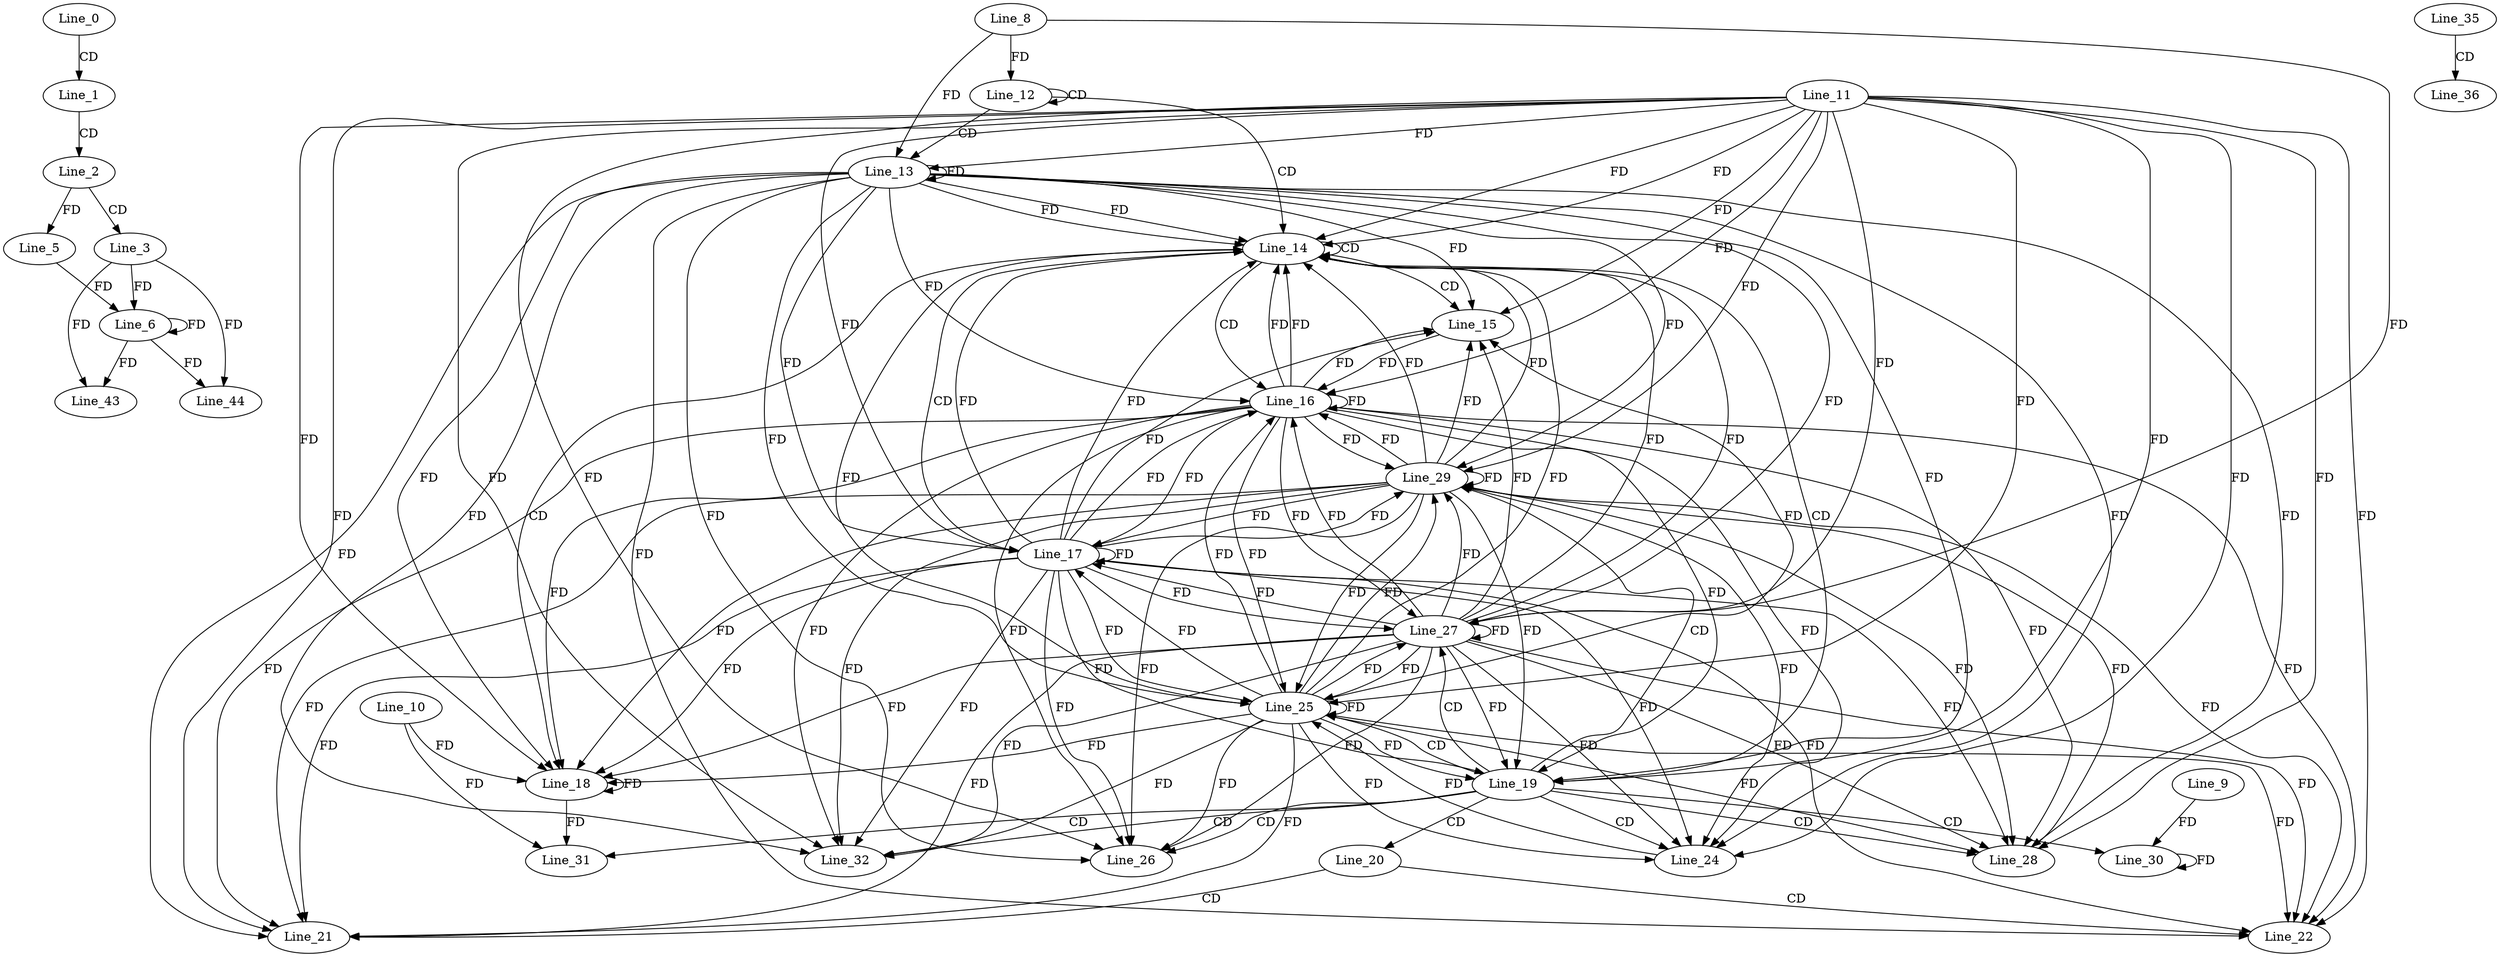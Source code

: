digraph G {
  Line_0;
  Line_1;
  Line_2;
  Line_3;
  Line_5;
  Line_6;
  Line_6;
  Line_5;
  Line_12;
  Line_12;
  Line_8;
  Line_13;
  Line_11;
  Line_13;
  Line_14;
  Line_14;
  Line_15;
  Line_15;
  Line_16;
  Line_16;
  Line_17;
  Line_17;
  Line_17;
  Line_18;
  Line_10;
  Line_18;
  Line_19;
  Line_19;
  Line_19;
  Line_19;
  Line_20;
  Line_21;
  Line_22;
  Line_24;
  Line_24;
  Line_25;
  Line_25;
  Line_25;
  Line_26;
  Line_26;
  Line_27;
  Line_27;
  Line_28;
  Line_28;
  Line_29;
  Line_29;
  Line_29;
  Line_30;
  Line_9;
  Line_31;
  Line_32;
  Line_32;
  Line_35;
  Line_36;
  Line_43;
  Line_44;
  Line_0 -> Line_1 [ label="CD" ];
  Line_1 -> Line_2 [ label="CD" ];
  Line_2 -> Line_3 [ label="CD" ];
  Line_2 -> Line_5 [ label="FD" ];
  Line_3 -> Line_6 [ label="FD" ];
  Line_6 -> Line_6 [ label="FD" ];
  Line_5 -> Line_6 [ label="FD" ];
  Line_12 -> Line_12 [ label="CD" ];
  Line_8 -> Line_12 [ label="FD" ];
  Line_12 -> Line_13 [ label="CD" ];
  Line_13 -> Line_13 [ label="FD" ];
  Line_11 -> Line_13 [ label="FD" ];
  Line_8 -> Line_13 [ label="FD" ];
  Line_12 -> Line_14 [ label="CD" ];
  Line_13 -> Line_14 [ label="FD" ];
  Line_11 -> Line_14 [ label="FD" ];
  Line_14 -> Line_14 [ label="CD" ];
  Line_13 -> Line_14 [ label="FD" ];
  Line_11 -> Line_14 [ label="FD" ];
  Line_14 -> Line_15 [ label="CD" ];
  Line_13 -> Line_15 [ label="FD" ];
  Line_11 -> Line_15 [ label="FD" ];
  Line_14 -> Line_16 [ label="CD" ];
  Line_13 -> Line_16 [ label="FD" ];
  Line_16 -> Line_16 [ label="FD" ];
  Line_11 -> Line_16 [ label="FD" ];
  Line_15 -> Line_16 [ label="FD" ];
  Line_14 -> Line_17 [ label="CD" ];
  Line_13 -> Line_17 [ label="FD" ];
  Line_16 -> Line_17 [ label="FD" ];
  Line_17 -> Line_17 [ label="FD" ];
  Line_11 -> Line_17 [ label="FD" ];
  Line_14 -> Line_18 [ label="CD" ];
  Line_18 -> Line_18 [ label="FD" ];
  Line_10 -> Line_18 [ label="FD" ];
  Line_13 -> Line_18 [ label="FD" ];
  Line_16 -> Line_18 [ label="FD" ];
  Line_17 -> Line_18 [ label="FD" ];
  Line_11 -> Line_18 [ label="FD" ];
  Line_14 -> Line_19 [ label="CD" ];
  Line_13 -> Line_19 [ label="FD" ];
  Line_16 -> Line_19 [ label="FD" ];
  Line_17 -> Line_19 [ label="FD" ];
  Line_11 -> Line_19 [ label="FD" ];
  Line_19 -> Line_20 [ label="CD" ];
  Line_20 -> Line_21 [ label="CD" ];
  Line_13 -> Line_21 [ label="FD" ];
  Line_16 -> Line_21 [ label="FD" ];
  Line_17 -> Line_21 [ label="FD" ];
  Line_11 -> Line_21 [ label="FD" ];
  Line_20 -> Line_22 [ label="CD" ];
  Line_13 -> Line_22 [ label="FD" ];
  Line_16 -> Line_22 [ label="FD" ];
  Line_17 -> Line_22 [ label="FD" ];
  Line_11 -> Line_22 [ label="FD" ];
  Line_19 -> Line_24 [ label="CD" ];
  Line_13 -> Line_24 [ label="FD" ];
  Line_16 -> Line_24 [ label="FD" ];
  Line_17 -> Line_24 [ label="FD" ];
  Line_11 -> Line_24 [ label="FD" ];
  Line_19 -> Line_25 [ label="CD" ];
  Line_13 -> Line_25 [ label="FD" ];
  Line_16 -> Line_25 [ label="FD" ];
  Line_17 -> Line_25 [ label="FD" ];
  Line_25 -> Line_25 [ label="FD" ];
  Line_11 -> Line_25 [ label="FD" ];
  Line_24 -> Line_25 [ label="FD" ];
  Line_19 -> Line_26 [ label="CD" ];
  Line_13 -> Line_26 [ label="FD" ];
  Line_16 -> Line_26 [ label="FD" ];
  Line_17 -> Line_26 [ label="FD" ];
  Line_25 -> Line_26 [ label="FD" ];
  Line_11 -> Line_26 [ label="FD" ];
  Line_19 -> Line_27 [ label="CD" ];
  Line_13 -> Line_27 [ label="FD" ];
  Line_16 -> Line_27 [ label="FD" ];
  Line_17 -> Line_27 [ label="FD" ];
  Line_25 -> Line_27 [ label="FD" ];
  Line_27 -> Line_27 [ label="FD" ];
  Line_11 -> Line_27 [ label="FD" ];
  Line_8 -> Line_27 [ label="FD" ];
  Line_19 -> Line_28 [ label="CD" ];
  Line_13 -> Line_28 [ label="FD" ];
  Line_16 -> Line_28 [ label="FD" ];
  Line_17 -> Line_28 [ label="FD" ];
  Line_25 -> Line_28 [ label="FD" ];
  Line_27 -> Line_28 [ label="FD" ];
  Line_11 -> Line_28 [ label="FD" ];
  Line_19 -> Line_29 [ label="CD" ];
  Line_13 -> Line_29 [ label="FD" ];
  Line_16 -> Line_29 [ label="FD" ];
  Line_17 -> Line_29 [ label="FD" ];
  Line_25 -> Line_29 [ label="FD" ];
  Line_27 -> Line_29 [ label="FD" ];
  Line_29 -> Line_29 [ label="FD" ];
  Line_11 -> Line_29 [ label="FD" ];
  Line_28 -> Line_29 [ label="FD" ];
  Line_19 -> Line_30 [ label="CD" ];
  Line_30 -> Line_30 [ label="FD" ];
  Line_9 -> Line_30 [ label="FD" ];
  Line_19 -> Line_31 [ label="CD" ];
  Line_18 -> Line_31 [ label="FD" ];
  Line_10 -> Line_31 [ label="FD" ];
  Line_19 -> Line_32 [ label="CD" ];
  Line_13 -> Line_32 [ label="FD" ];
  Line_16 -> Line_32 [ label="FD" ];
  Line_17 -> Line_32 [ label="FD" ];
  Line_25 -> Line_32 [ label="FD" ];
  Line_27 -> Line_32 [ label="FD" ];
  Line_29 -> Line_32 [ label="FD" ];
  Line_11 -> Line_32 [ label="FD" ];
  Line_35 -> Line_36 [ label="CD" ];
  Line_3 -> Line_43 [ label="FD" ];
  Line_6 -> Line_43 [ label="FD" ];
  Line_3 -> Line_44 [ label="FD" ];
  Line_6 -> Line_44 [ label="FD" ];
  Line_16 -> Line_14 [ label="FD" ];
  Line_17 -> Line_14 [ label="FD" ];
  Line_25 -> Line_14 [ label="FD" ];
  Line_27 -> Line_14 [ label="FD" ];
  Line_29 -> Line_14 [ label="FD" ];
  Line_16 -> Line_14 [ label="FD" ];
  Line_17 -> Line_14 [ label="FD" ];
  Line_25 -> Line_14 [ label="FD" ];
  Line_27 -> Line_14 [ label="FD" ];
  Line_29 -> Line_14 [ label="FD" ];
  Line_16 -> Line_15 [ label="FD" ];
  Line_17 -> Line_15 [ label="FD" ];
  Line_25 -> Line_15 [ label="FD" ];
  Line_27 -> Line_15 [ label="FD" ];
  Line_29 -> Line_15 [ label="FD" ];
  Line_17 -> Line_16 [ label="FD" ];
  Line_25 -> Line_16 [ label="FD" ];
  Line_27 -> Line_16 [ label="FD" ];
  Line_29 -> Line_16 [ label="FD" ];
  Line_25 -> Line_17 [ label="FD" ];
  Line_27 -> Line_17 [ label="FD" ];
  Line_29 -> Line_17 [ label="FD" ];
  Line_25 -> Line_18 [ label="FD" ];
  Line_27 -> Line_18 [ label="FD" ];
  Line_29 -> Line_18 [ label="FD" ];
  Line_25 -> Line_19 [ label="FD" ];
  Line_27 -> Line_19 [ label="FD" ];
  Line_29 -> Line_19 [ label="FD" ];
  Line_25 -> Line_21 [ label="FD" ];
  Line_27 -> Line_21 [ label="FD" ];
  Line_29 -> Line_21 [ label="FD" ];
  Line_25 -> Line_22 [ label="FD" ];
  Line_27 -> Line_22 [ label="FD" ];
  Line_29 -> Line_22 [ label="FD" ];
  Line_25 -> Line_24 [ label="FD" ];
  Line_27 -> Line_24 [ label="FD" ];
  Line_29 -> Line_24 [ label="FD" ];
  Line_27 -> Line_25 [ label="FD" ];
  Line_29 -> Line_25 [ label="FD" ];
  Line_27 -> Line_26 [ label="FD" ];
  Line_29 -> Line_26 [ label="FD" ];
  Line_29 -> Line_28 [ label="FD" ];
}
